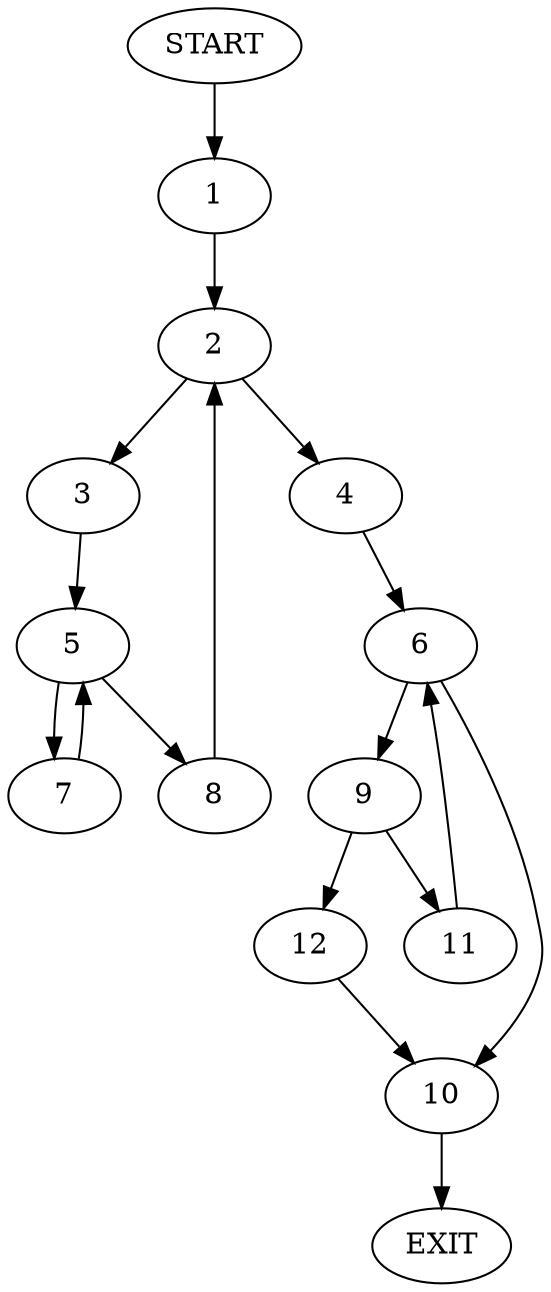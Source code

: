 digraph {
0 [label="START"]
13 [label="EXIT"]
0 -> 1
1 -> 2
2 -> 3
2 -> 4
3 -> 5
4 -> 6
5 -> 7
5 -> 8
7 -> 5
8 -> 2
6 -> 9
6 -> 10
10 -> 13
9 -> 11
9 -> 12
12 -> 10
11 -> 6
}
